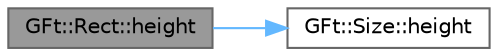 digraph "GFt::Rect::height"
{
 // LATEX_PDF_SIZE
  bgcolor="transparent";
  edge [fontname=Helvetica,fontsize=10,labelfontname=Helvetica,labelfontsize=10];
  node [fontname=Helvetica,fontsize=10,shape=box,height=0.2,width=0.4];
  rankdir="LR";
  Node1 [id="Node000001",label="GFt::Rect::height",height=0.2,width=0.4,color="gray40", fillcolor="grey60", style="filled", fontcolor="black",tooltip="矩形高度"];
  Node1 -> Node2 [id="edge1_Node000001_Node000002",color="steelblue1",style="solid",tooltip=" "];
  Node2 [id="Node000002",label="GFt::Size::height",height=0.2,width=0.4,color="grey40", fillcolor="white", style="filled",URL="$class_g_ft_1_1_size.html#abf07d76b19fc604f562c85df19eab0a2",tooltip="尺寸的高度"];
}
